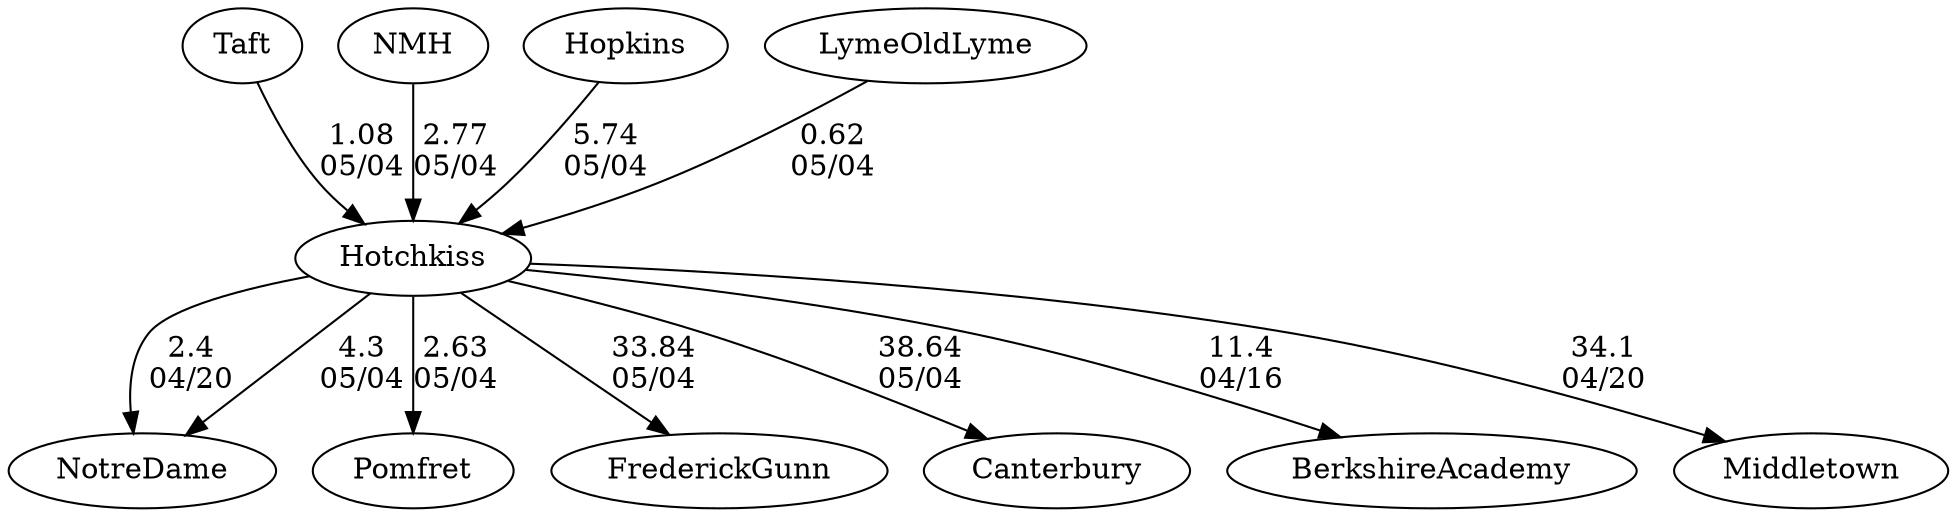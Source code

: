 digraph boys1foursHotchkiss {NotreDame [URL="boys1foursHotchkissNotreDame.html"];Taft [URL="boys1foursHotchkissTaft.html"];Pomfret [URL="boys1foursHotchkissPomfret.html"];FrederickGunn [URL="boys1foursHotchkissFrederickGunn.html"];NMH [URL="boys1foursHotchkissNMH.html"];Hotchkiss [URL="boys1foursHotchkissHotchkiss.html"];Canterbury [URL="boys1foursHotchkissCanterbury.html"];BerkshireAcademy [URL="boys1foursHotchkissBerkshireAcademy.html"];Hopkins [URL="boys1foursHotchkissHopkins.html"];LymeOldLyme [URL="boys1foursHotchkissLymeOldLyme.html"];Middletown [URL="boys1foursHotchkissMiddletown.html"];Hotchkiss -> NotreDame[label="2.4
04/20", weight="98", tooltip="NEIRA Boys & Girls Fours,Notre Dame Invite #1: Notre Dame vs. Hotchkiss vs. Middletown vs. Greenwich Country Day School			
Distance: 1500m Conditions: All races into an outgoing head current on the river. Light cross/ tail wind for all races. G1 and B1 had small chop starting to build. Comments: Great Racing by all today!
None", URL="https://www.row2k.com/results/resultspage.cfm?UID=0B5A12BEAF8945DD81EB9EFB206E62F1&cat=5", random="random"]; 
Hotchkiss -> Middletown[label="34.1
04/20", weight="66", tooltip="NEIRA Boys & Girls Fours,Notre Dame Invite #1: Notre Dame vs. Hotchkiss vs. Middletown vs. Greenwich Country Day School			
Distance: 1500m Conditions: All races into an outgoing head current on the river. Light cross/ tail wind for all races. G1 and B1 had small chop starting to build. Comments: Great Racing by all today!
None", URL="https://www.row2k.com/results/resultspage.cfm?UID=0B5A12BEAF8945DD81EB9EFB206E62F1&cat=5", random="random"]; 
Hotchkiss -> BerkshireAcademy[label="11.4
04/16", weight="89", tooltip="NEIRA Boys & Girls Fours,Berkshire School vs. Hotchkiss			
Distance: 1500 M Conditions: Chilly and cloudy with variable cross headwinds building over the afternoon; strongest in the middle 500. Generally flat water with some slight chop in middle 500. Comments: Order of racing: G3-B4-G2-B3-G1-B2-G4-B1. Berkshire hotseated between G3 and G4. Great to be able to welcome our neighbors to the world of fours racing.
None", URL="https://www.row2k.com/results/resultspage.cfm?UID=146036DC0D57AEEFDD13651887C3B194&cat=5", random="random"]; 
Hopkins -> Hotchkiss[label="5.74
05/04", weight="95", tooltip="Founder's Day Regatta			
", URL="", random="random"]; 
NMH -> Hotchkiss[label="2.77
05/04", weight="98", tooltip="Founder's Day Regatta			
", URL="", random="random"]; 
LymeOldLyme -> Hotchkiss[label="0.62
05/04", weight="100", tooltip="Founder's Day Regatta			
", URL="", random="random"]; 
Hotchkiss -> NotreDame[label="4.3
05/04", weight="96", tooltip="Founder's Day Regatta			
", URL="", random="random"]; 
Taft -> Hotchkiss[label="1.08
05/04", weight="99", tooltip="Founder's Day Regatta			
", URL="", random="random"]; 
Hotchkiss -> Pomfret[label="2.63
05/04", weight="98", tooltip="Founder's Day Regatta			
", URL="", random="random"]; 
Hotchkiss -> FrederickGunn[label="33.84
05/04", weight="67", tooltip="Founder's Day Regatta			
", URL="", random="random"]; 
Hotchkiss -> Canterbury[label="38.64
05/04", weight="62", tooltip="Founder's Day Regatta			
", URL="", random="random"]}
